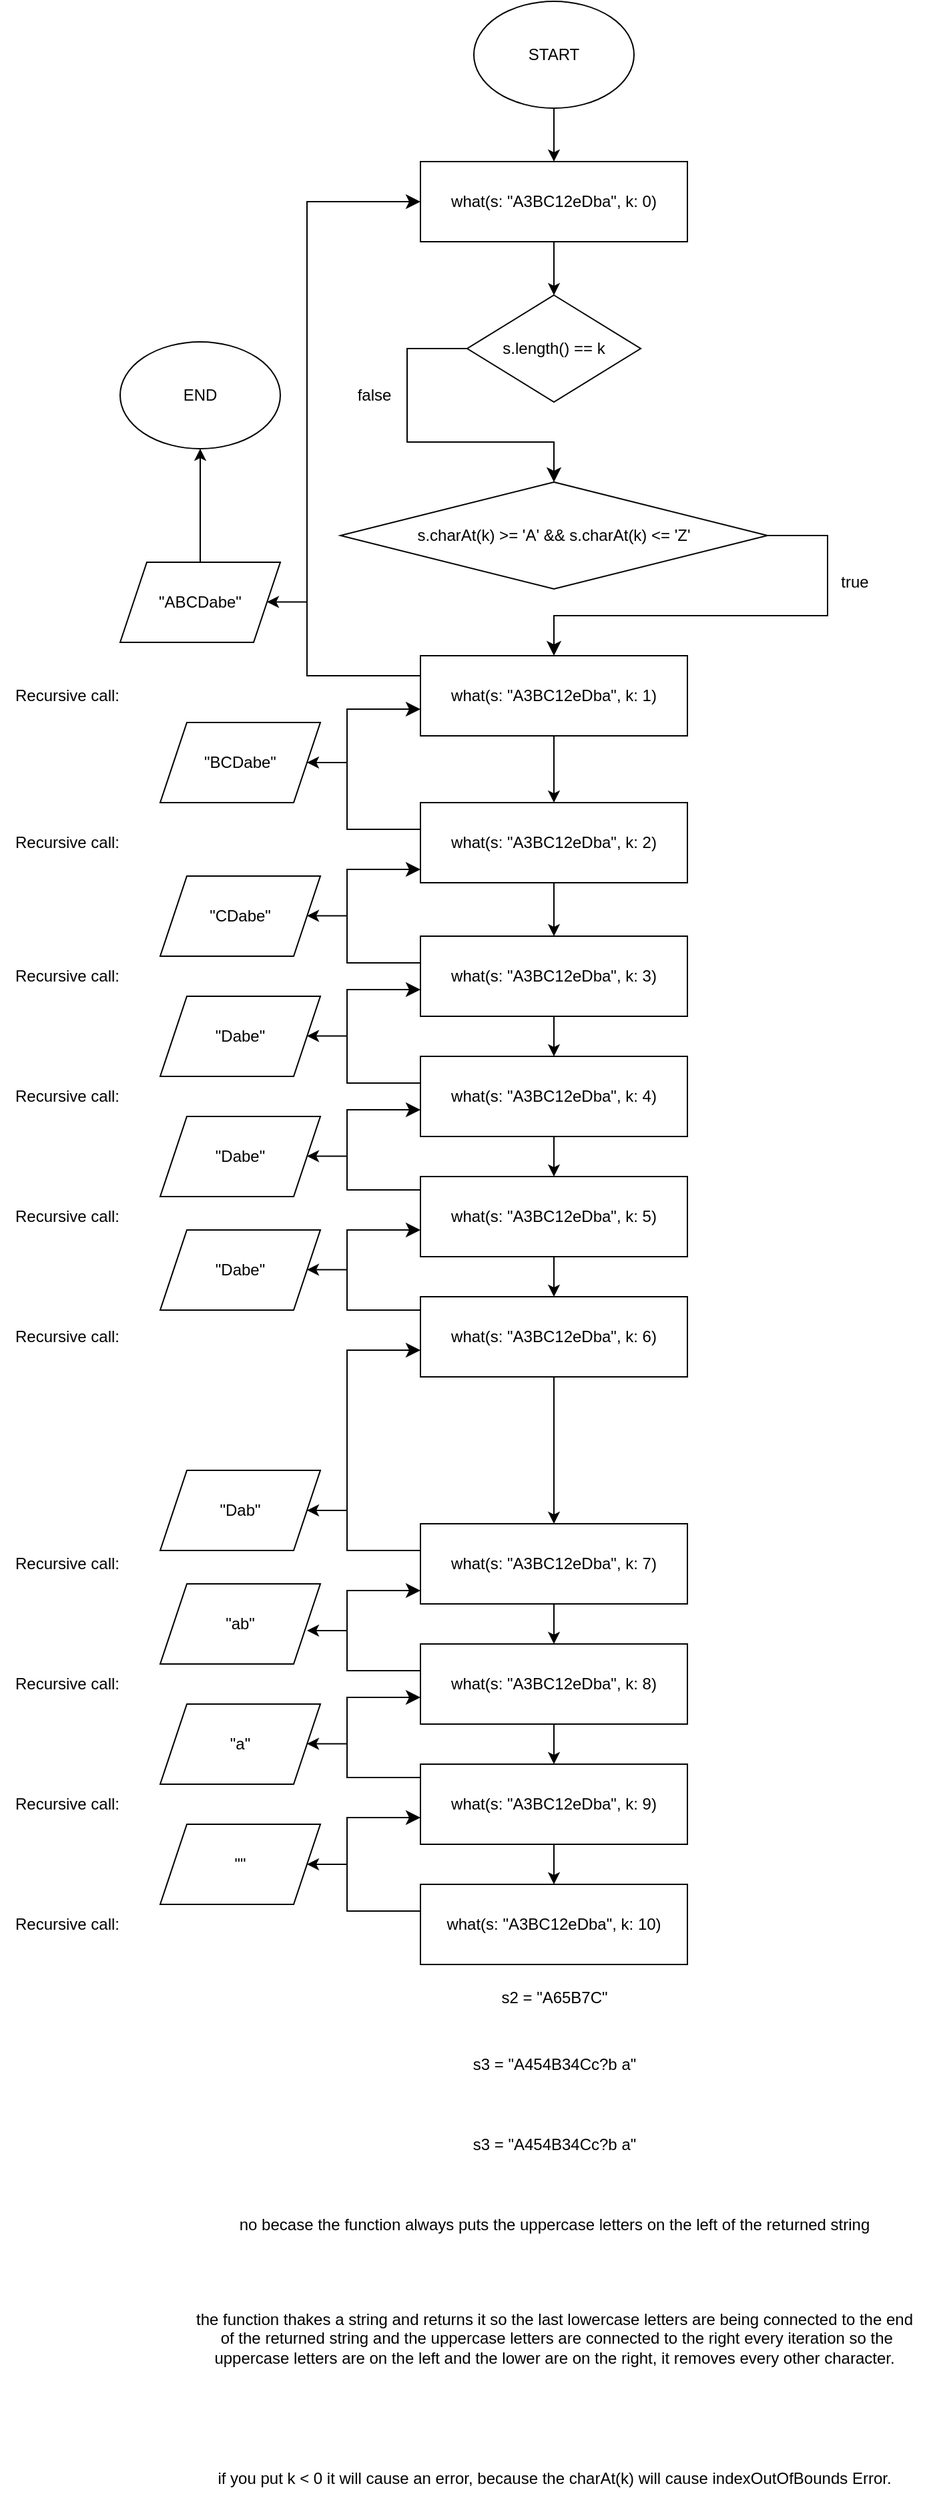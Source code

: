 <mxfile>
    <diagram id="upfhX_vLBR9SdA4iVP10" name="Page-1">
        <mxGraphModel dx="961" dy="615" grid="1" gridSize="10" guides="1" tooltips="1" connect="1" arrows="1" fold="1" page="1" pageScale="1" pageWidth="850" pageHeight="1100" math="0" shadow="0">
            <root>
                <mxCell id="0"/>
                <mxCell id="1" parent="0"/>
                <mxCell id="4" style="edgeStyle=none;html=1;" parent="1" source="2" target="3" edge="1">
                    <mxGeometry relative="1" as="geometry"/>
                </mxCell>
                <mxCell id="2" value="START" style="ellipse;whiteSpace=wrap;html=1;" parent="1" vertex="1">
                    <mxGeometry x="365" y="40" width="120" height="80" as="geometry"/>
                </mxCell>
                <mxCell id="7" style="edgeStyle=none;html=1;" parent="1" source="3" target="6" edge="1">
                    <mxGeometry relative="1" as="geometry"/>
                </mxCell>
                <mxCell id="3" value="what(s: &quot;A3BC12eDba&quot;, k: 0)" style="whiteSpace=wrap;html=1;" parent="1" vertex="1">
                    <mxGeometry x="325" y="160" width="200" height="60" as="geometry"/>
                </mxCell>
                <mxCell id="6" value="s.length() == k" style="rhombus;whiteSpace=wrap;html=1;" parent="1" vertex="1">
                    <mxGeometry x="360" y="260" width="130" height="80" as="geometry"/>
                </mxCell>
                <mxCell id="8" value="" style="edgeStyle=segmentEdgeStyle;endArrow=classic;html=1;curved=0;rounded=0;endSize=8;startSize=8;sourcePerimeterSpacing=0;targetPerimeterSpacing=0;entryX=0.5;entryY=0;entryDx=0;entryDy=0;" parent="1" source="6" target="9" edge="1">
                    <mxGeometry width="100" relative="1" as="geometry">
                        <mxPoint x="265" y="330" as="sourcePoint"/>
                        <mxPoint x="365" y="370" as="targetPoint"/>
                        <Array as="points">
                            <mxPoint x="315" y="300"/>
                            <mxPoint x="315" y="370"/>
                            <mxPoint x="425" y="370"/>
                        </Array>
                    </mxGeometry>
                </mxCell>
                <mxCell id="9" value="s.charAt(k) &amp;gt;= 'A' &amp;amp;&amp;amp; s.charAt(k) &amp;lt;= 'Z'" style="rhombus;whiteSpace=wrap;html=1;" parent="1" vertex="1">
                    <mxGeometry x="265" y="400" width="320" height="80" as="geometry"/>
                </mxCell>
                <mxCell id="10" value="false" style="text;html=1;align=center;verticalAlign=middle;resizable=0;points=[];autosize=1;strokeColor=none;fillColor=none;" parent="1" vertex="1">
                    <mxGeometry x="265" y="320" width="50" height="30" as="geometry"/>
                </mxCell>
                <mxCell id="11" value="" style="edgeStyle=segmentEdgeStyle;endArrow=classic;html=1;curved=0;rounded=0;endSize=8;startSize=8;sourcePerimeterSpacing=0;targetPerimeterSpacing=0;" parent="1" source="9" target="12" edge="1">
                    <mxGeometry width="100" relative="1" as="geometry">
                        <mxPoint x="530" y="520" as="sourcePoint"/>
                        <mxPoint x="460" y="610" as="targetPoint"/>
                        <Array as="points">
                            <mxPoint x="630" y="440"/>
                            <mxPoint x="630" y="500"/>
                            <mxPoint x="425" y="500"/>
                        </Array>
                    </mxGeometry>
                </mxCell>
                <mxCell id="17" style="edgeStyle=none;html=1;" parent="1" source="12" target="16" edge="1">
                    <mxGeometry relative="1" as="geometry"/>
                </mxCell>
                <mxCell id="12" value="what(s: &quot;A3BC12eDba&quot;, k: 1)" style="whiteSpace=wrap;html=1;" parent="1" vertex="1">
                    <mxGeometry x="325" y="530" width="200" height="60" as="geometry"/>
                </mxCell>
                <mxCell id="14" value="true" style="text;html=1;align=center;verticalAlign=middle;resizable=0;points=[];autosize=1;strokeColor=none;fillColor=none;" parent="1" vertex="1">
                    <mxGeometry x="630" y="460" width="40" height="30" as="geometry"/>
                </mxCell>
                <mxCell id="15" value="Recursive call:" style="text;html=1;align=center;verticalAlign=middle;resizable=0;points=[];autosize=1;strokeColor=none;fillColor=none;" parent="1" vertex="1">
                    <mxGeometry x="10" y="545" width="100" height="30" as="geometry"/>
                </mxCell>
                <mxCell id="23" style="edgeStyle=none;html=1;" parent="1" source="16" target="18" edge="1">
                    <mxGeometry relative="1" as="geometry"/>
                </mxCell>
                <mxCell id="16" value="what(s: &quot;A3BC12eDba&quot;, k: 2)" style="whiteSpace=wrap;html=1;" parent="1" vertex="1">
                    <mxGeometry x="325" y="640" width="200" height="60" as="geometry"/>
                </mxCell>
                <mxCell id="24" style="edgeStyle=none;html=1;" parent="1" source="18" target="20" edge="1">
                    <mxGeometry relative="1" as="geometry"/>
                </mxCell>
                <mxCell id="18" value="what(s: &quot;A3BC12eDba&quot;, k: 3)" style="whiteSpace=wrap;html=1;" parent="1" vertex="1">
                    <mxGeometry x="325" y="740" width="200" height="60" as="geometry"/>
                </mxCell>
                <mxCell id="30" style="edgeStyle=none;html=1;" parent="1" source="19" target="29" edge="1">
                    <mxGeometry relative="1" as="geometry"/>
                </mxCell>
                <mxCell id="19" value="what(s: &quot;A3BC12eDba&quot;, k: 7)" style="whiteSpace=wrap;html=1;" parent="1" vertex="1">
                    <mxGeometry x="325" y="1180" width="200" height="60" as="geometry"/>
                </mxCell>
                <mxCell id="25" style="edgeStyle=none;html=1;" parent="1" source="20" target="21" edge="1">
                    <mxGeometry relative="1" as="geometry"/>
                </mxCell>
                <mxCell id="20" value="what(s: &quot;A3BC12eDba&quot;, k: 4)" style="whiteSpace=wrap;html=1;" parent="1" vertex="1">
                    <mxGeometry x="325" y="830" width="200" height="60" as="geometry"/>
                </mxCell>
                <mxCell id="26" style="edgeStyle=none;html=1;" parent="1" source="21" target="22" edge="1">
                    <mxGeometry relative="1" as="geometry"/>
                </mxCell>
                <mxCell id="21" value="what(s: &quot;A3BC12eDba&quot;, k: 5)" style="whiteSpace=wrap;html=1;" parent="1" vertex="1">
                    <mxGeometry x="325" y="920" width="200" height="60" as="geometry"/>
                </mxCell>
                <mxCell id="27" style="edgeStyle=none;html=1;" parent="1" source="22" target="19" edge="1">
                    <mxGeometry relative="1" as="geometry"/>
                </mxCell>
                <mxCell id="22" value="what(s: &quot;A3BC12eDba&quot;, k: 6)" style="whiteSpace=wrap;html=1;" parent="1" vertex="1">
                    <mxGeometry x="325" y="1010" width="200" height="60" as="geometry"/>
                </mxCell>
                <mxCell id="35" style="edgeStyle=none;html=1;" parent="1" source="28" target="34" edge="1">
                    <mxGeometry relative="1" as="geometry"/>
                </mxCell>
                <mxCell id="28" value="what(s: &quot;A3BC12eDba&quot;, k: 9)" style="whiteSpace=wrap;html=1;" parent="1" vertex="1">
                    <mxGeometry x="325" y="1360" width="200" height="60" as="geometry"/>
                </mxCell>
                <mxCell id="31" style="edgeStyle=none;html=1;" parent="1" source="29" target="28" edge="1">
                    <mxGeometry relative="1" as="geometry"/>
                </mxCell>
                <mxCell id="29" value="what(s: &quot;A3BC12eDba&quot;, k: 8)" style="whiteSpace=wrap;html=1;" parent="1" vertex="1">
                    <mxGeometry x="325" y="1270" width="200" height="60" as="geometry"/>
                </mxCell>
                <mxCell id="32" value="&quot;&quot;" style="shape=parallelogram;perimeter=parallelogramPerimeter;whiteSpace=wrap;html=1;fixedSize=1;" parent="1" vertex="1">
                    <mxGeometry x="130" y="1405" width="120" height="60" as="geometry"/>
                </mxCell>
                <mxCell id="34" value="what(s: &quot;A3BC12eDba&quot;, k: 10)" style="whiteSpace=wrap;html=1;" parent="1" vertex="1">
                    <mxGeometry x="325" y="1450" width="200" height="60" as="geometry"/>
                </mxCell>
                <mxCell id="39" value="" style="edgeStyle=segmentEdgeStyle;endArrow=classic;html=1;curved=0;rounded=0;endSize=8;startSize=8;sourcePerimeterSpacing=0;targetPerimeterSpacing=0;" parent="1" source="34" target="28" edge="1">
                    <mxGeometry width="100" relative="1" as="geometry">
                        <mxPoint x="340" y="1550" as="sourcePoint"/>
                        <mxPoint x="440" y="1590" as="targetPoint"/>
                        <Array as="points">
                            <mxPoint x="270" y="1470"/>
                            <mxPoint x="270" y="1400"/>
                        </Array>
                    </mxGeometry>
                </mxCell>
                <mxCell id="40" value="" style="edgeStyle=segmentEdgeStyle;endArrow=classic;html=1;curved=0;rounded=0;endSize=8;startSize=8;sourcePerimeterSpacing=0;targetPerimeterSpacing=0;" parent="1" target="29" edge="1">
                    <mxGeometry width="100" relative="1" as="geometry">
                        <mxPoint x="325" y="1370" as="sourcePoint"/>
                        <mxPoint x="325" y="1300" as="targetPoint"/>
                        <Array as="points">
                            <mxPoint x="270" y="1370"/>
                            <mxPoint x="270" y="1310"/>
                        </Array>
                    </mxGeometry>
                </mxCell>
                <mxCell id="41" value="" style="edgeStyle=segmentEdgeStyle;endArrow=classic;html=1;curved=0;rounded=0;endSize=8;startSize=8;sourcePerimeterSpacing=0;targetPerimeterSpacing=0;" parent="1" edge="1">
                    <mxGeometry width="100" relative="1" as="geometry">
                        <mxPoint x="325" y="1290" as="sourcePoint"/>
                        <mxPoint x="325" y="1230" as="targetPoint"/>
                        <Array as="points">
                            <mxPoint x="270" y="1290"/>
                            <mxPoint x="270" y="1230"/>
                        </Array>
                    </mxGeometry>
                </mxCell>
                <mxCell id="42" value="" style="edgeStyle=segmentEdgeStyle;endArrow=classic;html=1;curved=0;rounded=0;endSize=8;startSize=8;sourcePerimeterSpacing=0;targetPerimeterSpacing=0;" parent="1" source="19" edge="1">
                    <mxGeometry width="100" relative="1" as="geometry">
                        <mxPoint x="325" y="1110" as="sourcePoint"/>
                        <mxPoint x="325" y="1050" as="targetPoint"/>
                        <Array as="points">
                            <mxPoint x="270" y="1200"/>
                            <mxPoint x="270" y="1050"/>
                        </Array>
                    </mxGeometry>
                </mxCell>
                <mxCell id="43" value="" style="edgeStyle=segmentEdgeStyle;endArrow=classic;html=1;curved=0;rounded=0;endSize=8;startSize=8;sourcePerimeterSpacing=0;targetPerimeterSpacing=0;" parent="1" edge="1">
                    <mxGeometry width="100" relative="1" as="geometry">
                        <mxPoint x="325" y="1020" as="sourcePoint"/>
                        <mxPoint x="325" y="960" as="targetPoint"/>
                        <Array as="points">
                            <mxPoint x="270" y="1020"/>
                            <mxPoint x="270" y="960"/>
                        </Array>
                    </mxGeometry>
                </mxCell>
                <mxCell id="44" value="" style="edgeStyle=segmentEdgeStyle;endArrow=classic;html=1;curved=0;rounded=0;endSize=8;startSize=8;sourcePerimeterSpacing=0;targetPerimeterSpacing=0;" parent="1" edge="1">
                    <mxGeometry width="100" relative="1" as="geometry">
                        <mxPoint x="325" y="930" as="sourcePoint"/>
                        <mxPoint x="325" y="870" as="targetPoint"/>
                        <Array as="points">
                            <mxPoint x="270" y="930"/>
                            <mxPoint x="270" y="870"/>
                        </Array>
                    </mxGeometry>
                </mxCell>
                <mxCell id="45" value="" style="edgeStyle=segmentEdgeStyle;endArrow=classic;html=1;curved=0;rounded=0;endSize=8;startSize=8;sourcePerimeterSpacing=0;targetPerimeterSpacing=0;" parent="1" target="18" edge="1">
                    <mxGeometry width="100" relative="1" as="geometry">
                        <mxPoint x="325" y="850" as="sourcePoint"/>
                        <mxPoint x="325" y="790" as="targetPoint"/>
                        <Array as="points">
                            <mxPoint x="270" y="850"/>
                            <mxPoint x="270" y="780"/>
                        </Array>
                    </mxGeometry>
                </mxCell>
                <mxCell id="46" value="" style="edgeStyle=segmentEdgeStyle;endArrow=classic;html=1;curved=0;rounded=0;endSize=8;startSize=8;sourcePerimeterSpacing=0;targetPerimeterSpacing=0;" parent="1" edge="1">
                    <mxGeometry width="100" relative="1" as="geometry">
                        <mxPoint x="325" y="760" as="sourcePoint"/>
                        <mxPoint x="325" y="690" as="targetPoint"/>
                        <Array as="points">
                            <mxPoint x="270" y="760"/>
                            <mxPoint x="270" y="690"/>
                        </Array>
                    </mxGeometry>
                </mxCell>
                <mxCell id="47" value="" style="edgeStyle=segmentEdgeStyle;endArrow=classic;html=1;curved=0;rounded=0;endSize=8;startSize=8;sourcePerimeterSpacing=0;targetPerimeterSpacing=0;" parent="1" target="12" edge="1">
                    <mxGeometry width="100" relative="1" as="geometry">
                        <mxPoint x="325" y="660" as="sourcePoint"/>
                        <mxPoint x="325" y="590" as="targetPoint"/>
                        <Array as="points">
                            <mxPoint x="270" y="660"/>
                            <mxPoint x="270" y="570"/>
                        </Array>
                    </mxGeometry>
                </mxCell>
                <mxCell id="48" value="Recursive call:" style="text;html=1;align=center;verticalAlign=middle;resizable=0;points=[];autosize=1;strokeColor=none;fillColor=none;" parent="1" vertex="1">
                    <mxGeometry x="10" y="655" width="100" height="30" as="geometry"/>
                </mxCell>
                <mxCell id="49" value="Recursive call:" style="text;html=1;align=center;verticalAlign=middle;resizable=0;points=[];autosize=1;strokeColor=none;fillColor=none;" parent="1" vertex="1">
                    <mxGeometry x="10" y="755" width="100" height="30" as="geometry"/>
                </mxCell>
                <mxCell id="50" value="Recursive call:" style="text;html=1;align=center;verticalAlign=middle;resizable=0;points=[];autosize=1;strokeColor=none;fillColor=none;" parent="1" vertex="1">
                    <mxGeometry x="10" y="845" width="100" height="30" as="geometry"/>
                </mxCell>
                <mxCell id="51" value="Recursive call:" style="text;html=1;align=center;verticalAlign=middle;resizable=0;points=[];autosize=1;strokeColor=none;fillColor=none;" parent="1" vertex="1">
                    <mxGeometry x="10" y="935" width="100" height="30" as="geometry"/>
                </mxCell>
                <mxCell id="52" value="Recursive call:" style="text;html=1;align=center;verticalAlign=middle;resizable=0;points=[];autosize=1;strokeColor=none;fillColor=none;" parent="1" vertex="1">
                    <mxGeometry x="10" y="1025" width="100" height="30" as="geometry"/>
                </mxCell>
                <mxCell id="53" value="Recursive call:" style="text;html=1;align=center;verticalAlign=middle;resizable=0;points=[];autosize=1;strokeColor=none;fillColor=none;" parent="1" vertex="1">
                    <mxGeometry x="10" y="1195" width="100" height="30" as="geometry"/>
                </mxCell>
                <mxCell id="54" value="Recursive call:" style="text;html=1;align=center;verticalAlign=middle;resizable=0;points=[];autosize=1;strokeColor=none;fillColor=none;" parent="1" vertex="1">
                    <mxGeometry x="10" y="1285" width="100" height="30" as="geometry"/>
                </mxCell>
                <mxCell id="55" value="Recursive call:" style="text;html=1;align=center;verticalAlign=middle;resizable=0;points=[];autosize=1;strokeColor=none;fillColor=none;" parent="1" vertex="1">
                    <mxGeometry x="10" y="1375" width="100" height="30" as="geometry"/>
                </mxCell>
                <mxCell id="56" value="Recursive call:" style="text;html=1;align=center;verticalAlign=middle;resizable=0;points=[];autosize=1;strokeColor=none;fillColor=none;" parent="1" vertex="1">
                    <mxGeometry x="10" y="1465" width="100" height="30" as="geometry"/>
                </mxCell>
                <mxCell id="58" value="" style="edgeStyle=none;orthogonalLoop=1;jettySize=auto;html=1;" parent="1" target="32" edge="1">
                    <mxGeometry width="100" relative="1" as="geometry">
                        <mxPoint x="270" y="1435" as="sourcePoint"/>
                        <mxPoint x="270" y="1440" as="targetPoint"/>
                        <Array as="points"/>
                    </mxGeometry>
                </mxCell>
                <mxCell id="59" value="&quot;a&quot;" style="shape=parallelogram;perimeter=parallelogramPerimeter;whiteSpace=wrap;html=1;fixedSize=1;" parent="1" vertex="1">
                    <mxGeometry x="130" y="1315" width="120" height="60" as="geometry"/>
                </mxCell>
                <mxCell id="61" value="" style="edgeStyle=none;orthogonalLoop=1;jettySize=auto;html=1;" parent="1" edge="1">
                    <mxGeometry width="100" relative="1" as="geometry">
                        <mxPoint x="270" y="1344.71" as="sourcePoint"/>
                        <mxPoint x="240" y="1344.71" as="targetPoint"/>
                        <Array as="points"/>
                    </mxGeometry>
                </mxCell>
                <mxCell id="62" value="" style="edgeStyle=none;orthogonalLoop=1;jettySize=auto;html=1;" parent="1" edge="1">
                    <mxGeometry width="100" relative="1" as="geometry">
                        <mxPoint x="270" y="1260.0" as="sourcePoint"/>
                        <mxPoint x="240" y="1260.0" as="targetPoint"/>
                        <Array as="points"/>
                    </mxGeometry>
                </mxCell>
                <mxCell id="63" value="&quot;ab&quot;" style="shape=parallelogram;perimeter=parallelogramPerimeter;whiteSpace=wrap;html=1;fixedSize=1;" parent="1" vertex="1">
                    <mxGeometry x="130" y="1225" width="120" height="60" as="geometry"/>
                </mxCell>
                <mxCell id="64" value="&quot;Dab&quot;" style="shape=parallelogram;perimeter=parallelogramPerimeter;whiteSpace=wrap;html=1;fixedSize=1;" parent="1" vertex="1">
                    <mxGeometry x="130" y="1140" width="120" height="60" as="geometry"/>
                </mxCell>
                <mxCell id="66" value="" style="edgeStyle=none;orthogonalLoop=1;jettySize=auto;html=1;" parent="1" edge="1" target="64">
                    <mxGeometry width="100" relative="1" as="geometry">
                        <mxPoint x="270" y="1170" as="sourcePoint"/>
                        <mxPoint x="240" y="1164.71" as="targetPoint"/>
                        <Array as="points"/>
                    </mxGeometry>
                </mxCell>
                <mxCell id="67" value="&quot;Dabe&quot;" style="shape=parallelogram;perimeter=parallelogramPerimeter;whiteSpace=wrap;html=1;fixedSize=1;" parent="1" vertex="1">
                    <mxGeometry x="130" y="960" width="120" height="60" as="geometry"/>
                </mxCell>
                <mxCell id="68" value="" style="edgeStyle=none;orthogonalLoop=1;jettySize=auto;html=1;" parent="1" edge="1">
                    <mxGeometry width="100" relative="1" as="geometry">
                        <mxPoint x="270" y="989.71" as="sourcePoint"/>
                        <mxPoint x="240" y="989.71" as="targetPoint"/>
                        <Array as="points"/>
                    </mxGeometry>
                </mxCell>
                <mxCell id="69" value="&quot;Dabe&quot;" style="shape=parallelogram;perimeter=parallelogramPerimeter;whiteSpace=wrap;html=1;fixedSize=1;" parent="1" vertex="1">
                    <mxGeometry x="130" y="875" width="120" height="60" as="geometry"/>
                </mxCell>
                <mxCell id="70" value="" style="edgeStyle=none;orthogonalLoop=1;jettySize=auto;html=1;" parent="1" edge="1">
                    <mxGeometry width="100" relative="1" as="geometry">
                        <mxPoint x="270" y="904.71" as="sourcePoint"/>
                        <mxPoint x="240" y="904.71" as="targetPoint"/>
                        <Array as="points"/>
                    </mxGeometry>
                </mxCell>
                <mxCell id="71" value="" style="edgeStyle=none;orthogonalLoop=1;jettySize=auto;html=1;" parent="1" edge="1">
                    <mxGeometry width="100" relative="1" as="geometry">
                        <mxPoint x="270" y="814.71" as="sourcePoint"/>
                        <mxPoint x="240" y="814.71" as="targetPoint"/>
                        <Array as="points"/>
                    </mxGeometry>
                </mxCell>
                <mxCell id="72" value="&quot;Dabe&quot;" style="shape=parallelogram;perimeter=parallelogramPerimeter;whiteSpace=wrap;html=1;fixedSize=1;" parent="1" vertex="1">
                    <mxGeometry x="130" y="785" width="120" height="60" as="geometry"/>
                </mxCell>
                <mxCell id="74" value="&quot;CDabe&quot;" style="shape=parallelogram;perimeter=parallelogramPerimeter;whiteSpace=wrap;html=1;fixedSize=1;" parent="1" vertex="1">
                    <mxGeometry x="130" y="695" width="120" height="60" as="geometry"/>
                </mxCell>
                <mxCell id="76" value="" style="edgeStyle=none;orthogonalLoop=1;jettySize=auto;html=1;" parent="1" edge="1">
                    <mxGeometry width="100" relative="1" as="geometry">
                        <mxPoint x="270" y="724.71" as="sourcePoint"/>
                        <mxPoint x="240" y="724.71" as="targetPoint"/>
                        <Array as="points"/>
                    </mxGeometry>
                </mxCell>
                <mxCell id="77" value="&quot;BCDabe&quot;" style="shape=parallelogram;perimeter=parallelogramPerimeter;whiteSpace=wrap;html=1;fixedSize=1;" parent="1" vertex="1">
                    <mxGeometry x="130" y="580" width="120" height="60" as="geometry"/>
                </mxCell>
                <mxCell id="78" value="" style="edgeStyle=none;orthogonalLoop=1;jettySize=auto;html=1;" parent="1" edge="1">
                    <mxGeometry width="100" relative="1" as="geometry">
                        <mxPoint x="270" y="610.0" as="sourcePoint"/>
                        <mxPoint x="240" y="610.0" as="targetPoint"/>
                        <Array as="points"/>
                    </mxGeometry>
                </mxCell>
                <mxCell id="84" style="edgeStyle=none;html=1;" parent="1" source="79" target="83" edge="1">
                    <mxGeometry relative="1" as="geometry"/>
                </mxCell>
                <mxCell id="79" value="&quot;ABCDabe&quot;" style="shape=parallelogram;perimeter=parallelogramPerimeter;whiteSpace=wrap;html=1;fixedSize=1;" parent="1" vertex="1">
                    <mxGeometry x="100" y="460" width="120" height="60" as="geometry"/>
                </mxCell>
                <mxCell id="81" value="" style="edgeStyle=segmentEdgeStyle;endArrow=classic;html=1;curved=0;rounded=0;endSize=8;startSize=8;sourcePerimeterSpacing=0;targetPerimeterSpacing=0;" parent="1" target="3" edge="1">
                    <mxGeometry width="100" relative="1" as="geometry">
                        <mxPoint x="325" y="545" as="sourcePoint"/>
                        <mxPoint x="325" y="455" as="targetPoint"/>
                        <Array as="points">
                            <mxPoint x="240" y="545"/>
                            <mxPoint x="240" y="190"/>
                        </Array>
                    </mxGeometry>
                </mxCell>
                <mxCell id="82" value="" style="edgeStyle=none;orthogonalLoop=1;jettySize=auto;html=1;" parent="1" edge="1">
                    <mxGeometry width="100" relative="1" as="geometry">
                        <mxPoint x="240" y="489.71" as="sourcePoint"/>
                        <mxPoint x="210" y="489.71" as="targetPoint"/>
                        <Array as="points"/>
                    </mxGeometry>
                </mxCell>
                <mxCell id="83" value="END" style="ellipse;whiteSpace=wrap;html=1;" parent="1" vertex="1">
                    <mxGeometry x="100" y="295" width="120" height="80" as="geometry"/>
                </mxCell>
                <mxCell id="85" value="s2 = &quot;A65B7C&quot;" style="text;html=1;align=center;verticalAlign=middle;resizable=0;points=[];autosize=1;strokeColor=none;fillColor=none;" parent="1" vertex="1">
                    <mxGeometry x="375" y="1520" width="100" height="30" as="geometry"/>
                </mxCell>
                <mxCell id="88" value="s3 = &quot;A454B34Cc?b a&quot;" style="text;html=1;align=center;verticalAlign=middle;resizable=0;points=[];autosize=1;strokeColor=none;fillColor=none;" parent="1" vertex="1">
                    <mxGeometry x="350" y="1570" width="150" height="30" as="geometry"/>
                </mxCell>
                <mxCell id="90" value="s3 = &quot;A454B34Cc?b a&quot;" style="text;html=1;align=center;verticalAlign=middle;resizable=0;points=[];autosize=1;strokeColor=none;fillColor=none;" parent="1" vertex="1">
                    <mxGeometry x="350" y="1630" width="150" height="30" as="geometry"/>
                </mxCell>
                <mxCell id="91" value="no becase the function always puts the uppercase letters on the left of the returned string" style="text;html=1;align=center;verticalAlign=middle;resizable=0;points=[];autosize=1;strokeColor=none;fillColor=none;" parent="1" vertex="1">
                    <mxGeometry x="175" y="1690" width="500" height="30" as="geometry"/>
                </mxCell>
                <mxCell id="92" value="the function thakes a string and returns it so the last lowercase letters are being connected to the end&lt;br&gt;&amp;nbsp;of the returned string and the uppercase letters are connected to the right every iteration so the&lt;br&gt;uppercase letters are on the left and the lower are on the right, it removes every other character.&lt;br&gt;" style="text;html=1;align=center;verticalAlign=middle;resizable=0;points=[];autosize=1;strokeColor=none;fillColor=none;" parent="1" vertex="1">
                    <mxGeometry x="145" y="1760" width="560" height="60" as="geometry"/>
                </mxCell>
                <mxCell id="93" value="if you put k &amp;lt; 0 it will cause an error, because the charAt(k) will cause indexOutOfBounds Error." style="text;html=1;align=center;verticalAlign=middle;resizable=0;points=[];autosize=1;strokeColor=none;fillColor=none;" parent="1" vertex="1">
                    <mxGeometry x="160" y="1880" width="530" height="30" as="geometry"/>
                </mxCell>
            </root>
        </mxGraphModel>
    </diagram>
</mxfile>